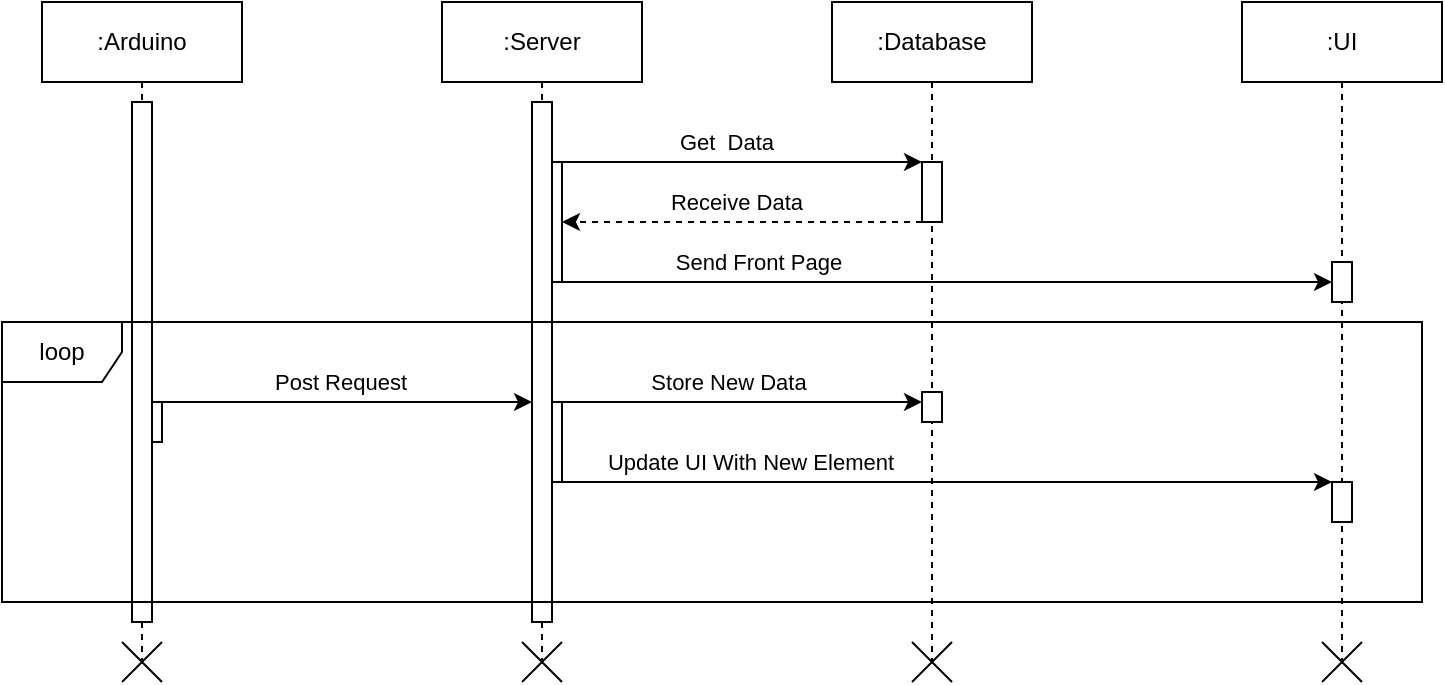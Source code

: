 <mxfile version="23.1.5" type="device">
  <diagram name="Page-1" id="2YBvvXClWsGukQMizWep">
    <mxGraphModel dx="718" dy="426" grid="1" gridSize="10" guides="1" tooltips="1" connect="1" arrows="1" fold="1" page="1" pageScale="1" pageWidth="850" pageHeight="1100" math="0" shadow="0">
      <root>
        <mxCell id="0" />
        <mxCell id="1" parent="0" />
        <mxCell id="aM9ryv3xv72pqoxQDRHE-1" value=":Arduino" style="shape=umlLifeline;perimeter=lifelinePerimeter;whiteSpace=wrap;html=1;container=0;dropTarget=0;collapsible=0;recursiveResize=0;outlineConnect=0;portConstraint=eastwest;newEdgeStyle={&quot;edgeStyle&quot;:&quot;elbowEdgeStyle&quot;,&quot;elbow&quot;:&quot;vertical&quot;,&quot;curved&quot;:0,&quot;rounded&quot;:0};" parent="1" vertex="1">
          <mxGeometry x="30" y="40" width="100" height="330" as="geometry" />
        </mxCell>
        <mxCell id="aM9ryv3xv72pqoxQDRHE-2" value="" style="html=1;points=[];perimeter=orthogonalPerimeter;outlineConnect=0;targetShapes=umlLifeline;portConstraint=eastwest;newEdgeStyle={&quot;edgeStyle&quot;:&quot;elbowEdgeStyle&quot;,&quot;elbow&quot;:&quot;vertical&quot;,&quot;curved&quot;:0,&quot;rounded&quot;:0};" parent="aM9ryv3xv72pqoxQDRHE-1" vertex="1">
          <mxGeometry x="55" y="200" width="5" height="20" as="geometry" />
        </mxCell>
        <mxCell id="cYFVHrWwf66Rj1QyKW5u-32" value="" style="html=1;points=[];perimeter=orthogonalPerimeter;outlineConnect=0;targetShapes=umlLifeline;portConstraint=eastwest;newEdgeStyle={&quot;edgeStyle&quot;:&quot;elbowEdgeStyle&quot;,&quot;elbow&quot;:&quot;vertical&quot;,&quot;curved&quot;:0,&quot;rounded&quot;:0};" vertex="1" parent="aM9ryv3xv72pqoxQDRHE-1">
          <mxGeometry x="45" y="50" width="10" height="260" as="geometry" />
        </mxCell>
        <mxCell id="aM9ryv3xv72pqoxQDRHE-5" value=":Server" style="shape=umlLifeline;perimeter=lifelinePerimeter;whiteSpace=wrap;html=1;container=0;dropTarget=0;collapsible=0;recursiveResize=0;outlineConnect=0;portConstraint=eastwest;newEdgeStyle={&quot;edgeStyle&quot;:&quot;elbowEdgeStyle&quot;,&quot;elbow&quot;:&quot;vertical&quot;,&quot;curved&quot;:0,&quot;rounded&quot;:0};size=40;" parent="1" vertex="1">
          <mxGeometry x="230" y="40" width="100" height="330" as="geometry" />
        </mxCell>
        <mxCell id="aM9ryv3xv72pqoxQDRHE-6" value="" style="html=1;points=[];perimeter=orthogonalPerimeter;outlineConnect=0;targetShapes=umlLifeline;portConstraint=eastwest;newEdgeStyle={&quot;edgeStyle&quot;:&quot;elbowEdgeStyle&quot;,&quot;elbow&quot;:&quot;vertical&quot;,&quot;curved&quot;:0,&quot;rounded&quot;:0};" parent="aM9ryv3xv72pqoxQDRHE-5" vertex="1">
          <mxGeometry x="55" y="200" width="5" height="40" as="geometry" />
        </mxCell>
        <mxCell id="cYFVHrWwf66Rj1QyKW5u-30" value="" style="html=1;points=[];perimeter=orthogonalPerimeter;outlineConnect=0;targetShapes=umlLifeline;portConstraint=eastwest;newEdgeStyle={&quot;edgeStyle&quot;:&quot;elbowEdgeStyle&quot;,&quot;elbow&quot;:&quot;vertical&quot;,&quot;curved&quot;:0,&quot;rounded&quot;:0};" vertex="1" parent="aM9ryv3xv72pqoxQDRHE-5">
          <mxGeometry x="45" y="50" width="10" height="260" as="geometry" />
        </mxCell>
        <mxCell id="cYFVHrWwf66Rj1QyKW5u-31" value="" style="html=1;points=[];perimeter=orthogonalPerimeter;outlineConnect=0;targetShapes=umlLifeline;portConstraint=eastwest;newEdgeStyle={&quot;edgeStyle&quot;:&quot;elbowEdgeStyle&quot;,&quot;elbow&quot;:&quot;vertical&quot;,&quot;curved&quot;:0,&quot;rounded&quot;:0};" vertex="1" parent="aM9ryv3xv72pqoxQDRHE-5">
          <mxGeometry x="55" y="80" width="5" height="60" as="geometry" />
        </mxCell>
        <mxCell id="cYFVHrWwf66Rj1QyKW5u-1" value=":UI" style="shape=umlLifeline;perimeter=lifelinePerimeter;whiteSpace=wrap;html=1;container=0;dropTarget=0;collapsible=0;recursiveResize=0;outlineConnect=0;portConstraint=eastwest;newEdgeStyle={&quot;edgeStyle&quot;:&quot;elbowEdgeStyle&quot;,&quot;elbow&quot;:&quot;vertical&quot;,&quot;curved&quot;:0,&quot;rounded&quot;:0};" vertex="1" parent="1">
          <mxGeometry x="630" y="40" width="100" height="330" as="geometry" />
        </mxCell>
        <mxCell id="cYFVHrWwf66Rj1QyKW5u-2" value="" style="html=1;points=[];perimeter=orthogonalPerimeter;outlineConnect=0;targetShapes=umlLifeline;portConstraint=eastwest;newEdgeStyle={&quot;edgeStyle&quot;:&quot;elbowEdgeStyle&quot;,&quot;elbow&quot;:&quot;vertical&quot;,&quot;curved&quot;:0,&quot;rounded&quot;:0};" vertex="1" parent="cYFVHrWwf66Rj1QyKW5u-1">
          <mxGeometry x="45" y="130" width="10" height="20" as="geometry" />
        </mxCell>
        <mxCell id="cYFVHrWwf66Rj1QyKW5u-16" value="" style="html=1;points=[];perimeter=orthogonalPerimeter;outlineConnect=0;targetShapes=umlLifeline;portConstraint=eastwest;newEdgeStyle={&quot;edgeStyle&quot;:&quot;elbowEdgeStyle&quot;,&quot;elbow&quot;:&quot;vertical&quot;,&quot;curved&quot;:0,&quot;rounded&quot;:0};" vertex="1" parent="cYFVHrWwf66Rj1QyKW5u-1">
          <mxGeometry x="45" y="240" width="10" height="20" as="geometry" />
        </mxCell>
        <mxCell id="cYFVHrWwf66Rj1QyKW5u-3" value=":Database" style="shape=umlLifeline;perimeter=lifelinePerimeter;whiteSpace=wrap;html=1;container=0;dropTarget=0;collapsible=0;recursiveResize=0;outlineConnect=0;portConstraint=eastwest;newEdgeStyle={&quot;edgeStyle&quot;:&quot;elbowEdgeStyle&quot;,&quot;elbow&quot;:&quot;vertical&quot;,&quot;curved&quot;:0,&quot;rounded&quot;:0};" vertex="1" parent="1">
          <mxGeometry x="425" y="40" width="100" height="330" as="geometry" />
        </mxCell>
        <mxCell id="cYFVHrWwf66Rj1QyKW5u-14" value="" style="html=1;points=[];perimeter=orthogonalPerimeter;outlineConnect=0;targetShapes=umlLifeline;portConstraint=eastwest;newEdgeStyle={&quot;edgeStyle&quot;:&quot;elbowEdgeStyle&quot;,&quot;elbow&quot;:&quot;vertical&quot;,&quot;curved&quot;:0,&quot;rounded&quot;:0};" vertex="1" parent="cYFVHrWwf66Rj1QyKW5u-3">
          <mxGeometry x="45" y="195" width="10" height="15" as="geometry" />
        </mxCell>
        <mxCell id="cYFVHrWwf66Rj1QyKW5u-11" style="edgeStyle=elbowEdgeStyle;rounded=0;orthogonalLoop=1;jettySize=auto;html=1;elbow=vertical;curved=0;dashed=1;" edge="1" parent="1" source="cYFVHrWwf66Rj1QyKW5u-4" target="cYFVHrWwf66Rj1QyKW5u-31">
          <mxGeometry relative="1" as="geometry">
            <mxPoint x="300" y="150" as="targetPoint" />
            <Array as="points">
              <mxPoint x="380" y="150" />
            </Array>
          </mxGeometry>
        </mxCell>
        <mxCell id="cYFVHrWwf66Rj1QyKW5u-25" value="Receive Data" style="edgeLabel;html=1;align=center;verticalAlign=middle;resizable=0;points=[];" vertex="1" connectable="0" parent="cYFVHrWwf66Rj1QyKW5u-11">
          <mxGeometry x="0.036" y="-1" relative="1" as="geometry">
            <mxPoint y="-9" as="offset" />
          </mxGeometry>
        </mxCell>
        <mxCell id="cYFVHrWwf66Rj1QyKW5u-4" value="" style="html=1;points=[];perimeter=orthogonalPerimeter;outlineConnect=0;targetShapes=umlLifeline;portConstraint=eastwest;newEdgeStyle={&quot;edgeStyle&quot;:&quot;elbowEdgeStyle&quot;,&quot;elbow&quot;:&quot;vertical&quot;,&quot;curved&quot;:0,&quot;rounded&quot;:0};" vertex="1" parent="1">
          <mxGeometry x="470" y="120" width="10" height="30" as="geometry" />
        </mxCell>
        <mxCell id="cYFVHrWwf66Rj1QyKW5u-9" style="edgeStyle=elbowEdgeStyle;rounded=0;orthogonalLoop=1;jettySize=auto;html=1;elbow=vertical;curved=0;" edge="1" parent="1" source="cYFVHrWwf66Rj1QyKW5u-31">
          <mxGeometry relative="1" as="geometry">
            <mxPoint x="300" y="120" as="sourcePoint" />
            <mxPoint x="470" y="120" as="targetPoint" />
            <Array as="points">
              <mxPoint x="350" y="120" />
            </Array>
          </mxGeometry>
        </mxCell>
        <mxCell id="cYFVHrWwf66Rj1QyKW5u-24" value="Get&amp;nbsp; Data" style="edgeLabel;html=1;align=center;verticalAlign=middle;resizable=0;points=[];" vertex="1" connectable="0" parent="cYFVHrWwf66Rj1QyKW5u-9">
          <mxGeometry x="0.008" y="1" relative="1" as="geometry">
            <mxPoint x="-9" y="-9" as="offset" />
          </mxGeometry>
        </mxCell>
        <mxCell id="cYFVHrWwf66Rj1QyKW5u-12" style="edgeStyle=elbowEdgeStyle;rounded=0;orthogonalLoop=1;jettySize=auto;html=1;elbow=vertical;curved=0;" edge="1" parent="1" source="cYFVHrWwf66Rj1QyKW5u-31" target="cYFVHrWwf66Rj1QyKW5u-2">
          <mxGeometry relative="1" as="geometry">
            <mxPoint x="300" y="180" as="sourcePoint" />
            <mxPoint x="670" y="180" as="targetPoint" />
            <Array as="points">
              <mxPoint x="450" y="180" />
            </Array>
          </mxGeometry>
        </mxCell>
        <mxCell id="cYFVHrWwf66Rj1QyKW5u-26" value="Send Front Page" style="edgeLabel;html=1;align=center;verticalAlign=middle;resizable=0;points=[];" vertex="1" connectable="0" parent="cYFVHrWwf66Rj1QyKW5u-12">
          <mxGeometry x="-0.511" y="1" relative="1" as="geometry">
            <mxPoint x="4" y="-9" as="offset" />
          </mxGeometry>
        </mxCell>
        <mxCell id="cYFVHrWwf66Rj1QyKW5u-13" style="edgeStyle=elbowEdgeStyle;rounded=0;orthogonalLoop=1;jettySize=auto;html=1;elbow=vertical;curved=0;" edge="1" parent="1" source="aM9ryv3xv72pqoxQDRHE-2" target="cYFVHrWwf66Rj1QyKW5u-30">
          <mxGeometry relative="1" as="geometry">
            <mxPoint x="270" y="240" as="targetPoint" />
            <Array as="points">
              <mxPoint x="180" y="240" />
            </Array>
          </mxGeometry>
        </mxCell>
        <mxCell id="cYFVHrWwf66Rj1QyKW5u-23" value="&lt;font style=&quot;font-size: 11px;&quot;&gt;Post Request&lt;/font&gt;" style="edgeLabel;html=1;align=center;verticalAlign=middle;resizable=0;points=[];" vertex="1" connectable="0" parent="cYFVHrWwf66Rj1QyKW5u-13">
          <mxGeometry x="-0.148" relative="1" as="geometry">
            <mxPoint x="10" y="-10" as="offset" />
          </mxGeometry>
        </mxCell>
        <mxCell id="cYFVHrWwf66Rj1QyKW5u-15" style="edgeStyle=elbowEdgeStyle;rounded=0;orthogonalLoop=1;jettySize=auto;html=1;elbow=vertical;curved=0;" edge="1" parent="1" source="aM9ryv3xv72pqoxQDRHE-6" target="cYFVHrWwf66Rj1QyKW5u-14">
          <mxGeometry relative="1" as="geometry">
            <Array as="points">
              <mxPoint x="380" y="240" />
            </Array>
          </mxGeometry>
        </mxCell>
        <mxCell id="cYFVHrWwf66Rj1QyKW5u-28" value="Store New Data" style="edgeLabel;html=1;align=center;verticalAlign=middle;resizable=0;points=[];" vertex="1" connectable="0" parent="cYFVHrWwf66Rj1QyKW5u-15">
          <mxGeometry x="-0.189" relative="1" as="geometry">
            <mxPoint x="10" y="-10" as="offset" />
          </mxGeometry>
        </mxCell>
        <mxCell id="cYFVHrWwf66Rj1QyKW5u-17" style="edgeStyle=elbowEdgeStyle;rounded=0;orthogonalLoop=1;jettySize=auto;html=1;elbow=vertical;curved=0;" edge="1" parent="1" source="aM9ryv3xv72pqoxQDRHE-6" target="cYFVHrWwf66Rj1QyKW5u-16">
          <mxGeometry relative="1" as="geometry">
            <Array as="points">
              <mxPoint x="480" y="280" />
            </Array>
          </mxGeometry>
        </mxCell>
        <mxCell id="cYFVHrWwf66Rj1QyKW5u-27" value="Update UI With New Element" style="edgeLabel;html=1;align=center;verticalAlign=middle;resizable=0;points=[];" vertex="1" connectable="0" parent="cYFVHrWwf66Rj1QyKW5u-17">
          <mxGeometry x="-0.531" relative="1" as="geometry">
            <mxPoint x="3" y="-10" as="offset" />
          </mxGeometry>
        </mxCell>
        <mxCell id="cYFVHrWwf66Rj1QyKW5u-18" value="" style="shape=mxgraph.sysml.x;" vertex="1" parent="1">
          <mxGeometry x="70" y="360" width="20" height="20" as="geometry" />
        </mxCell>
        <mxCell id="cYFVHrWwf66Rj1QyKW5u-19" value="" style="shape=mxgraph.sysml.x;" vertex="1" parent="1">
          <mxGeometry x="270" y="360" width="20" height="20" as="geometry" />
        </mxCell>
        <mxCell id="cYFVHrWwf66Rj1QyKW5u-20" value="" style="shape=mxgraph.sysml.x;" vertex="1" parent="1">
          <mxGeometry x="465" y="360" width="20" height="20" as="geometry" />
        </mxCell>
        <mxCell id="cYFVHrWwf66Rj1QyKW5u-21" value="" style="shape=mxgraph.sysml.x;" vertex="1" parent="1">
          <mxGeometry x="670" y="360" width="20" height="20" as="geometry" />
        </mxCell>
        <mxCell id="cYFVHrWwf66Rj1QyKW5u-29" value="loop" style="shape=umlFrame;whiteSpace=wrap;html=1;pointerEvents=0;" vertex="1" parent="1">
          <mxGeometry x="10" y="200" width="710" height="140" as="geometry" />
        </mxCell>
      </root>
    </mxGraphModel>
  </diagram>
</mxfile>
